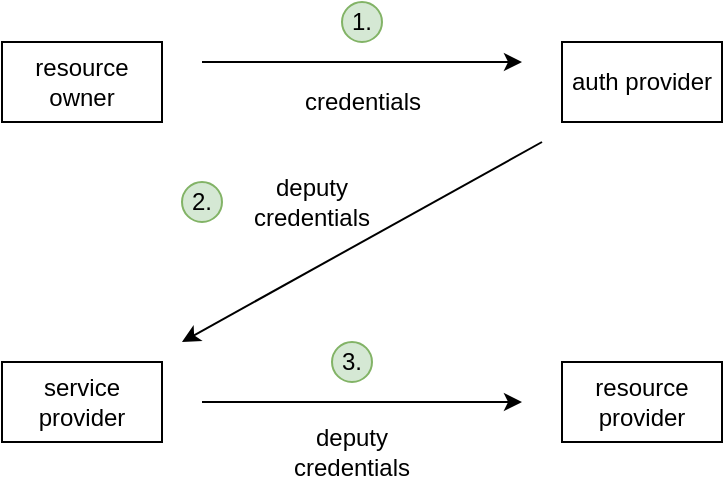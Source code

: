 <mxfile version="13.9.9" type="device"><diagram id="OLHZQ1-2_X_GF16feI17" name="Page-1"><mxGraphModel dx="830" dy="620" grid="1" gridSize="10" guides="1" tooltips="1" connect="1" arrows="1" fold="1" page="1" pageScale="1" pageWidth="850" pageHeight="1100" math="0" shadow="0"><root><mxCell id="0"/><mxCell id="1" parent="0"/><mxCell id="sBNGqOD-eWIy1nx-69WP-1" value="resource owner" style="rounded=0;whiteSpace=wrap;html=1;" parent="1" vertex="1"><mxGeometry x="160" y="120" width="80" height="40" as="geometry"/></mxCell><mxCell id="sBNGqOD-eWIy1nx-69WP-2" value="service provider" style="rounded=0;whiteSpace=wrap;html=1;" parent="1" vertex="1"><mxGeometry x="160" y="280" width="80" height="40" as="geometry"/></mxCell><mxCell id="sBNGqOD-eWIy1nx-69WP-3" value="resource provider" style="rounded=0;whiteSpace=wrap;html=1;" parent="1" vertex="1"><mxGeometry x="440" y="280" width="80" height="40" as="geometry"/></mxCell><mxCell id="sBNGqOD-eWIy1nx-69WP-5" value="" style="endArrow=classic;html=1;" parent="1" edge="1"><mxGeometry width="50" height="50" relative="1" as="geometry"><mxPoint x="260" y="300" as="sourcePoint"/><mxPoint x="420" y="300" as="targetPoint"/></mxGeometry></mxCell><mxCell id="sBNGqOD-eWIy1nx-69WP-7" value="deputy&lt;br&gt;credentials" style="text;html=1;strokeColor=none;fillColor=none;align=center;verticalAlign=middle;whiteSpace=wrap;rounded=0;" parent="1" vertex="1"><mxGeometry x="300" y="310" width="70" height="30" as="geometry"/></mxCell><mxCell id="WdbbX0wxmPRg5qQHX2SL-1" value="" style="endArrow=classic;startArrow=none;html=1;startFill=0;" parent="1" edge="1"><mxGeometry width="50" height="50" relative="1" as="geometry"><mxPoint x="260" y="130" as="sourcePoint"/><mxPoint x="420" y="130" as="targetPoint"/></mxGeometry></mxCell><mxCell id="WdbbX0wxmPRg5qQHX2SL-2" value="credentials" style="text;html=1;strokeColor=none;fillColor=none;align=center;verticalAlign=middle;whiteSpace=wrap;rounded=0;" parent="1" vertex="1"><mxGeometry x="307.5" y="140" width="65" height="20" as="geometry"/></mxCell><mxCell id="WdbbX0wxmPRg5qQHX2SL-3" value="" style="endArrow=none;html=1;startArrow=classic;startFill=1;endFill=0;" parent="1" edge="1"><mxGeometry width="50" height="50" relative="1" as="geometry"><mxPoint x="250" y="270" as="sourcePoint"/><mxPoint x="430" y="170" as="targetPoint"/></mxGeometry></mxCell><mxCell id="WdbbX0wxmPRg5qQHX2SL-4" value="deputy&lt;br&gt;credentials" style="text;html=1;strokeColor=none;fillColor=none;align=center;verticalAlign=middle;whiteSpace=wrap;rounded=0;" parent="1" vertex="1"><mxGeometry x="280" y="185" width="70" height="30" as="geometry"/></mxCell><mxCell id="WdbbX0wxmPRg5qQHX2SL-5" value="1." style="ellipse;whiteSpace=wrap;html=1;aspect=fixed;fillColor=#d5e8d4;strokeColor=#82b366;" parent="1" vertex="1"><mxGeometry x="330" y="100" width="20" height="20" as="geometry"/></mxCell><mxCell id="WdbbX0wxmPRg5qQHX2SL-6" value="2." style="ellipse;whiteSpace=wrap;html=1;aspect=fixed;fillColor=#d5e8d4;strokeColor=#82b366;" parent="1" vertex="1"><mxGeometry x="250" y="190" width="20" height="20" as="geometry"/></mxCell><mxCell id="WdbbX0wxmPRg5qQHX2SL-8" value="3." style="ellipse;whiteSpace=wrap;html=1;aspect=fixed;fillColor=#d5e8d4;strokeColor=#82b366;" parent="1" vertex="1"><mxGeometry x="325" y="270" width="20" height="20" as="geometry"/></mxCell><mxCell id="WdbbX0wxmPRg5qQHX2SL-9" value="auth provider" style="rounded=0;whiteSpace=wrap;html=1;" parent="1" vertex="1"><mxGeometry x="440" y="120" width="80" height="40" as="geometry"/></mxCell></root></mxGraphModel></diagram></mxfile>